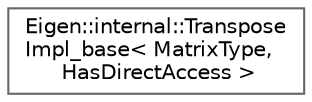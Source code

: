 digraph "类继承关系图"
{
 // LATEX_PDF_SIZE
  bgcolor="transparent";
  edge [fontname=Helvetica,fontsize=10,labelfontname=Helvetica,labelfontsize=10];
  node [fontname=Helvetica,fontsize=10,shape=box,height=0.2,width=0.4];
  rankdir="LR";
  Node0 [id="Node000000",label="Eigen::internal::Transpose\lImpl_base\< MatrixType,\l HasDirectAccess \>",height=0.2,width=0.4,color="grey40", fillcolor="white", style="filled",URL="$struct_eigen_1_1internal_1_1_transpose_impl__base.html",tooltip=" "];
}

